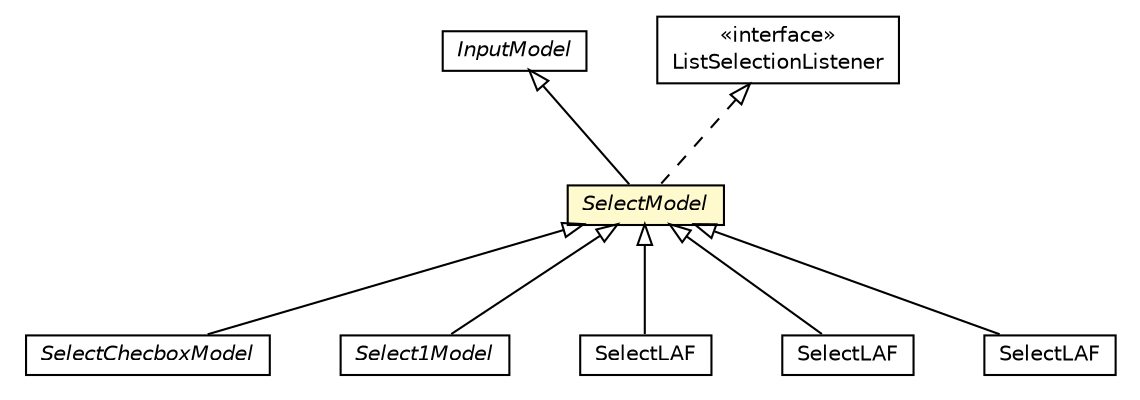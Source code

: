 #!/usr/local/bin/dot
#
# Class diagram 
# Generated by UMLGraph version R5_6-24-gf6e263 (http://www.umlgraph.org/)
#

digraph G {
	edge [fontname="Helvetica",fontsize=10,labelfontname="Helvetica",labelfontsize=10];
	node [fontname="Helvetica",fontsize=10,shape=plaintext];
	nodesep=0.25;
	ranksep=0.5;
	// org.universAAL.ui.handler.gui.swing.model.FormControl.SelectChecboxModel
	c7109805 [label=<<table title="org.universAAL.ui.handler.gui.swing.model.FormControl.SelectChecboxModel" border="0" cellborder="1" cellspacing="0" cellpadding="2" port="p" href="./SelectChecboxModel.html">
		<tr><td><table border="0" cellspacing="0" cellpadding="1">
<tr><td align="center" balign="center"><font face="Helvetica-Oblique"> SelectChecboxModel </font></td></tr>
		</table></td></tr>
		</table>>, URL="./SelectChecboxModel.html", fontname="Helvetica", fontcolor="black", fontsize=10.0];
	// org.universAAL.ui.handler.gui.swing.model.FormControl.SelectModel
	c7109806 [label=<<table title="org.universAAL.ui.handler.gui.swing.model.FormControl.SelectModel" border="0" cellborder="1" cellspacing="0" cellpadding="2" port="p" bgcolor="lemonChiffon" href="./SelectModel.html">
		<tr><td><table border="0" cellspacing="0" cellpadding="1">
<tr><td align="center" balign="center"><font face="Helvetica-Oblique"> SelectModel </font></td></tr>
		</table></td></tr>
		</table>>, URL="./SelectModel.html", fontname="Helvetica", fontcolor="black", fontsize=10.0];
	// org.universAAL.ui.handler.gui.swing.model.FormControl.Select1Model
	c7109809 [label=<<table title="org.universAAL.ui.handler.gui.swing.model.FormControl.Select1Model" border="0" cellborder="1" cellspacing="0" cellpadding="2" port="p" href="./Select1Model.html">
		<tr><td><table border="0" cellspacing="0" cellpadding="1">
<tr><td align="center" balign="center"><font face="Helvetica-Oblique"> Select1Model </font></td></tr>
		</table></td></tr>
		</table>>, URL="./Select1Model.html", fontname="Helvetica", fontcolor="black", fontsize=10.0];
	// org.universAAL.ui.handler.gui.swing.model.FormControl.InputModel
	c7109812 [label=<<table title="org.universAAL.ui.handler.gui.swing.model.FormControl.InputModel" border="0" cellborder="1" cellspacing="0" cellpadding="2" port="p" href="./InputModel.html">
		<tr><td><table border="0" cellspacing="0" cellpadding="1">
<tr><td align="center" balign="center"><font face="Helvetica-Oblique"> InputModel </font></td></tr>
		</table></td></tr>
		</table>>, URL="./InputModel.html", fontname="Helvetica", fontcolor="black", fontsize=10.0];
	// org.universAAL.ui.handler.gui.swing.defaultLookAndFeel.SelectLAF
	c7109859 [label=<<table title="org.universAAL.ui.handler.gui.swing.defaultLookAndFeel.SelectLAF" border="0" cellborder="1" cellspacing="0" cellpadding="2" port="p" href="../../defaultLookAndFeel/SelectLAF.html">
		<tr><td><table border="0" cellspacing="0" cellpadding="1">
<tr><td align="center" balign="center"> SelectLAF </td></tr>
		</table></td></tr>
		</table>>, URL="../../defaultLookAndFeel/SelectLAF.html", fontname="Helvetica", fontcolor="black", fontsize=10.0];
	// org.universAAL.ui.gui.swing.bluesteelLAF.SelectLAF
	c7109889 [label=<<table title="org.universAAL.ui.gui.swing.bluesteelLAF.SelectLAF" border="0" cellborder="1" cellspacing="0" cellpadding="2" port="p" href="../../../../../gui/swing/bluesteelLAF/SelectLAF.html">
		<tr><td><table border="0" cellspacing="0" cellpadding="1">
<tr><td align="center" balign="center"> SelectLAF </td></tr>
		</table></td></tr>
		</table>>, URL="../../../../../gui/swing/bluesteelLAF/SelectLAF.html", fontname="Helvetica", fontcolor="black", fontsize=10.0];
	// org.universAAL.ui.handler.gui.swing.classic.SelectLAF
	c7109928 [label=<<table title="org.universAAL.ui.handler.gui.swing.classic.SelectLAF" border="0" cellborder="1" cellspacing="0" cellpadding="2" port="p" href="../../classic/SelectLAF.html">
		<tr><td><table border="0" cellspacing="0" cellpadding="1">
<tr><td align="center" balign="center"> SelectLAF </td></tr>
		</table></td></tr>
		</table>>, URL="../../classic/SelectLAF.html", fontname="Helvetica", fontcolor="black", fontsize=10.0];
	//org.universAAL.ui.handler.gui.swing.model.FormControl.SelectChecboxModel extends org.universAAL.ui.handler.gui.swing.model.FormControl.SelectModel
	c7109806:p -> c7109805:p [dir=back,arrowtail=empty];
	//org.universAAL.ui.handler.gui.swing.model.FormControl.SelectModel extends org.universAAL.ui.handler.gui.swing.model.FormControl.InputModel
	c7109812:p -> c7109806:p [dir=back,arrowtail=empty];
	//org.universAAL.ui.handler.gui.swing.model.FormControl.SelectModel implements javax.swing.event.ListSelectionListener
	c7110444:p -> c7109806:p [dir=back,arrowtail=empty,style=dashed];
	//org.universAAL.ui.handler.gui.swing.model.FormControl.Select1Model extends org.universAAL.ui.handler.gui.swing.model.FormControl.SelectModel
	c7109806:p -> c7109809:p [dir=back,arrowtail=empty];
	//org.universAAL.ui.handler.gui.swing.defaultLookAndFeel.SelectLAF extends org.universAAL.ui.handler.gui.swing.model.FormControl.SelectModel
	c7109806:p -> c7109859:p [dir=back,arrowtail=empty];
	//org.universAAL.ui.gui.swing.bluesteelLAF.SelectLAF extends org.universAAL.ui.handler.gui.swing.model.FormControl.SelectModel
	c7109806:p -> c7109889:p [dir=back,arrowtail=empty];
	//org.universAAL.ui.handler.gui.swing.classic.SelectLAF extends org.universAAL.ui.handler.gui.swing.model.FormControl.SelectModel
	c7109806:p -> c7109928:p [dir=back,arrowtail=empty];
	// javax.swing.event.ListSelectionListener
	c7110444 [label=<<table title="javax.swing.event.ListSelectionListener" border="0" cellborder="1" cellspacing="0" cellpadding="2" port="p" href="http://java.sun.com/j2se/1.4.2/docs/api/javax/swing/event/ListSelectionListener.html">
		<tr><td><table border="0" cellspacing="0" cellpadding="1">
<tr><td align="center" balign="center"> &#171;interface&#187; </td></tr>
<tr><td align="center" balign="center"> ListSelectionListener </td></tr>
		</table></td></tr>
		</table>>, URL="http://java.sun.com/j2se/1.4.2/docs/api/javax/swing/event/ListSelectionListener.html", fontname="Helvetica", fontcolor="black", fontsize=10.0];
}

